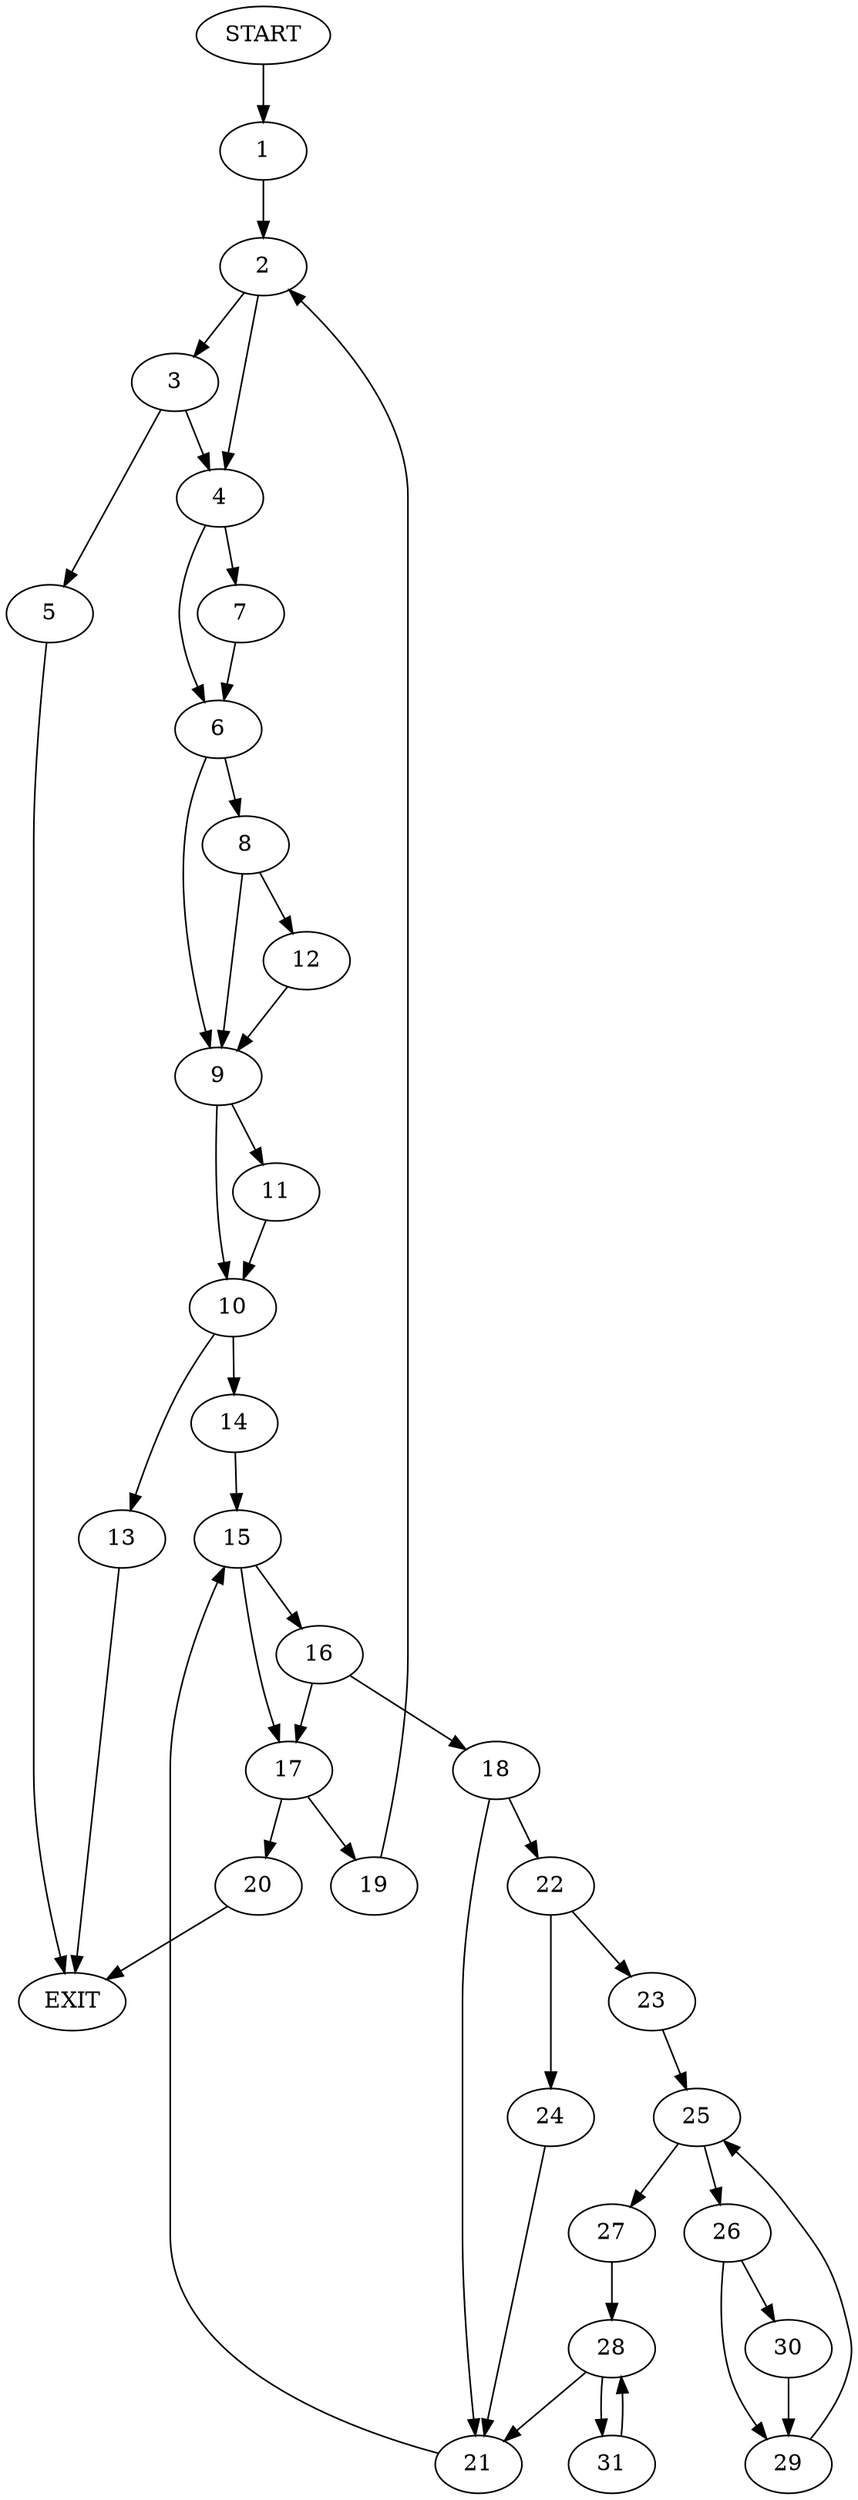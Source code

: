 digraph {
0 [label="START"]
32 [label="EXIT"]
0 -> 1
1 -> 2
2 -> 3
2 -> 4
3 -> 5
3 -> 4
4 -> 6
4 -> 7
5 -> 32
6 -> 8
6 -> 9
7 -> 6
9 -> 10
9 -> 11
8 -> 12
8 -> 9
12 -> 9
11 -> 10
10 -> 13
10 -> 14
14 -> 15
13 -> 32
15 -> 16
15 -> 17
16 -> 18
16 -> 17
17 -> 19
17 -> 20
18 -> 21
18 -> 22
22 -> 23
22 -> 24
21 -> 15
23 -> 25
24 -> 21
25 -> 26
25 -> 27
27 -> 28
26 -> 29
26 -> 30
30 -> 29
29 -> 25
28 -> 21
28 -> 31
31 -> 28
19 -> 2
20 -> 32
}
